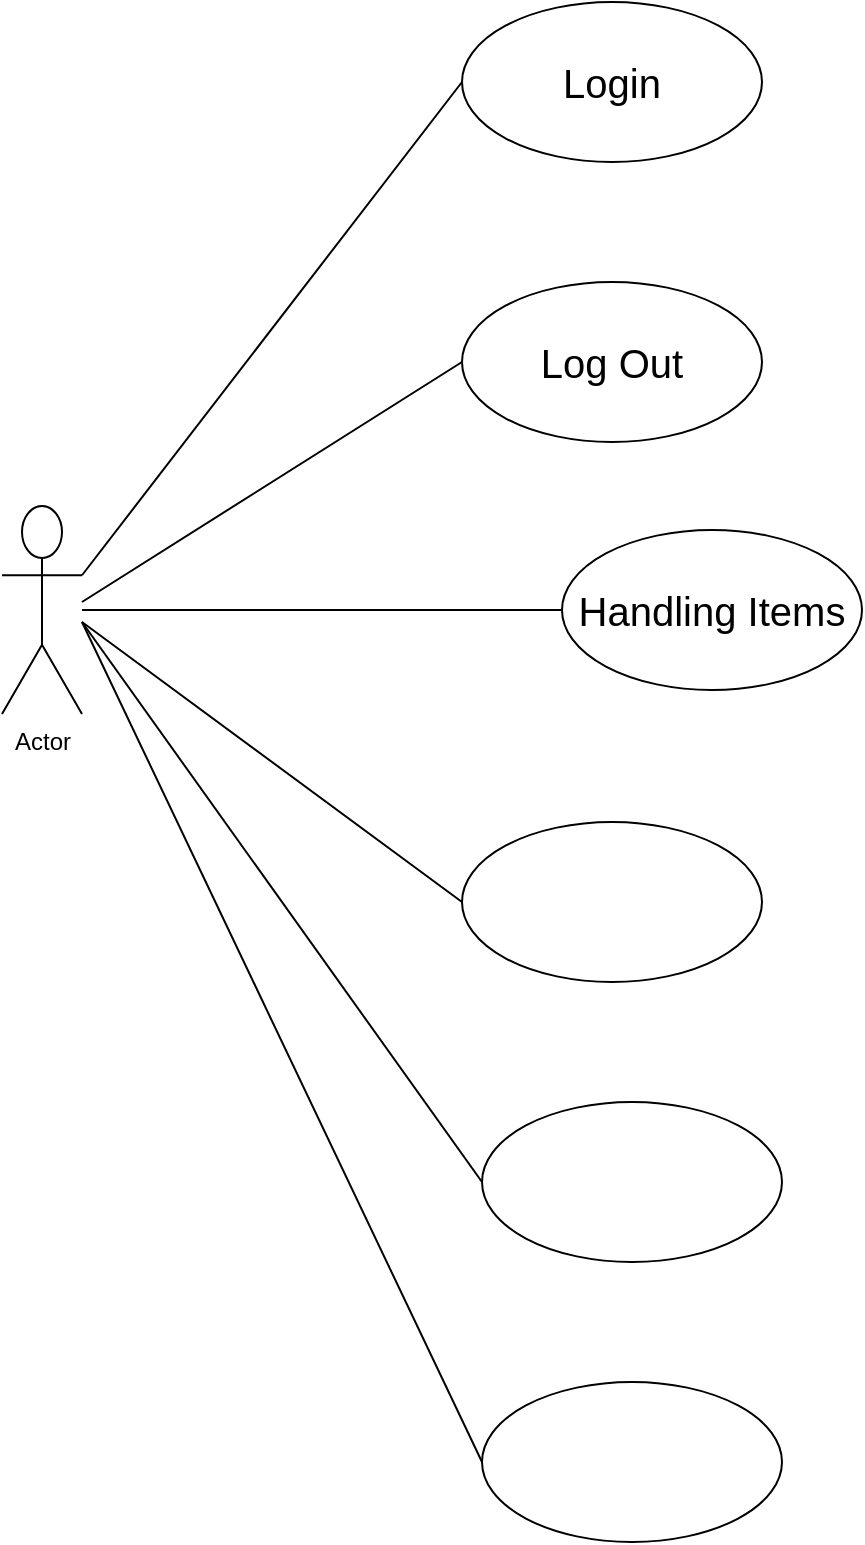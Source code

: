 <mxfile version="22.1.1" type="device" pages="3">
  <diagram name="Page-1" id="sWkNt8xTOz-V2ZFagfRw">
    <mxGraphModel dx="3500" dy="1887" grid="1" gridSize="10" guides="1" tooltips="1" connect="1" arrows="1" fold="1" page="1" pageScale="1" pageWidth="1169" pageHeight="827" math="0" shadow="0">
      <root>
        <mxCell id="0" />
        <mxCell id="1" parent="0" />
        <mxCell id="kLVQf-_Zq1IHpCd3HE1R-1" value="Login" style="ellipse;whiteSpace=wrap;html=1;fontSize=20;" vertex="1" parent="1">
          <mxGeometry x="270" y="110" width="150" height="80" as="geometry" />
        </mxCell>
        <mxCell id="kLVQf-_Zq1IHpCd3HE1R-2" value="Log Out" style="ellipse;whiteSpace=wrap;html=1;fontSize=20;" vertex="1" parent="1">
          <mxGeometry x="270" y="250" width="150" height="80" as="geometry" />
        </mxCell>
        <mxCell id="kLVQf-_Zq1IHpCd3HE1R-3" value="Handling Items" style="ellipse;whiteSpace=wrap;html=1;fontSize=20;" vertex="1" parent="1">
          <mxGeometry x="320" y="374" width="150" height="80" as="geometry" />
        </mxCell>
        <mxCell id="kLVQf-_Zq1IHpCd3HE1R-4" value="" style="ellipse;whiteSpace=wrap;html=1;" vertex="1" parent="1">
          <mxGeometry x="270" y="520" width="150" height="80" as="geometry" />
        </mxCell>
        <mxCell id="kLVQf-_Zq1IHpCd3HE1R-5" value="" style="ellipse;whiteSpace=wrap;html=1;" vertex="1" parent="1">
          <mxGeometry x="280" y="660" width="150" height="80" as="geometry" />
        </mxCell>
        <mxCell id="kLVQf-_Zq1IHpCd3HE1R-6" value="Actor" style="shape=umlActor;verticalLabelPosition=bottom;verticalAlign=top;html=1;outlineConnect=0;" vertex="1" parent="1">
          <mxGeometry x="40" y="362" width="40" height="104" as="geometry" />
        </mxCell>
        <mxCell id="kLVQf-_Zq1IHpCd3HE1R-7" value="" style="endArrow=none;html=1;rounded=0;entryX=0;entryY=0.5;entryDx=0;entryDy=0;" edge="1" parent="1" target="kLVQf-_Zq1IHpCd3HE1R-2">
          <mxGeometry width="50" height="50" relative="1" as="geometry">
            <mxPoint x="80" y="410" as="sourcePoint" />
            <mxPoint x="150" y="330" as="targetPoint" />
          </mxGeometry>
        </mxCell>
        <mxCell id="kLVQf-_Zq1IHpCd3HE1R-8" value="" style="endArrow=none;html=1;rounded=0;entryX=0;entryY=0.5;entryDx=0;entryDy=0;" edge="1" parent="1" source="kLVQf-_Zq1IHpCd3HE1R-6" target="kLVQf-_Zq1IHpCd3HE1R-3">
          <mxGeometry width="50" height="50" relative="1" as="geometry">
            <mxPoint x="90" y="412" as="sourcePoint" />
            <mxPoint x="280" y="300" as="targetPoint" />
          </mxGeometry>
        </mxCell>
        <mxCell id="kLVQf-_Zq1IHpCd3HE1R-9" value="" style="endArrow=none;html=1;rounded=0;entryX=0;entryY=0.5;entryDx=0;entryDy=0;" edge="1" parent="1" target="kLVQf-_Zq1IHpCd3HE1R-4">
          <mxGeometry width="50" height="50" relative="1" as="geometry">
            <mxPoint x="80" y="420" as="sourcePoint" />
            <mxPoint x="280" y="430" as="targetPoint" />
          </mxGeometry>
        </mxCell>
        <mxCell id="kLVQf-_Zq1IHpCd3HE1R-10" value="" style="endArrow=none;html=1;rounded=0;entryX=0;entryY=0.5;entryDx=0;entryDy=0;" edge="1" parent="1" target="kLVQf-_Zq1IHpCd3HE1R-5">
          <mxGeometry width="50" height="50" relative="1" as="geometry">
            <mxPoint x="80" y="420" as="sourcePoint" />
            <mxPoint x="280" y="570" as="targetPoint" />
          </mxGeometry>
        </mxCell>
        <mxCell id="kLVQf-_Zq1IHpCd3HE1R-11" value="" style="ellipse;whiteSpace=wrap;html=1;" vertex="1" parent="1">
          <mxGeometry x="280" y="800" width="150" height="80" as="geometry" />
        </mxCell>
        <mxCell id="kLVQf-_Zq1IHpCd3HE1R-12" value="" style="endArrow=none;html=1;rounded=0;entryX=0;entryY=0.5;entryDx=0;entryDy=0;" edge="1" parent="1" target="kLVQf-_Zq1IHpCd3HE1R-11">
          <mxGeometry width="50" height="50" relative="1" as="geometry">
            <mxPoint x="80" y="420" as="sourcePoint" />
            <mxPoint x="290" y="710" as="targetPoint" />
          </mxGeometry>
        </mxCell>
        <mxCell id="kLVQf-_Zq1IHpCd3HE1R-13" value="" style="endArrow=none;html=1;rounded=0;entryX=0;entryY=0.5;entryDx=0;entryDy=0;exitX=1;exitY=0.333;exitDx=0;exitDy=0;exitPerimeter=0;" edge="1" parent="1" source="kLVQf-_Zq1IHpCd3HE1R-6" target="kLVQf-_Zq1IHpCd3HE1R-1">
          <mxGeometry width="50" height="50" relative="1" as="geometry">
            <mxPoint x="90" y="420" as="sourcePoint" />
            <mxPoint x="280" y="300" as="targetPoint" />
          </mxGeometry>
        </mxCell>
      </root>
    </mxGraphModel>
  </diagram>
  <diagram id="O9M_Zxv6F3ekBnj9Kq5N" name="Page-2">
    <mxGraphModel dx="1500" dy="809" grid="1" gridSize="10" guides="1" tooltips="1" connect="1" arrows="1" fold="1" page="1" pageScale="1" pageWidth="1169" pageHeight="827" math="0" shadow="0">
      <root>
        <mxCell id="0" />
        <mxCell id="1" parent="0" />
      </root>
    </mxGraphModel>
  </diagram>
  <diagram id="cStWDtZZ28ROeFB7mi0O" name="Page-3">
    <mxGraphModel dx="1050" dy="566" grid="1" gridSize="10" guides="1" tooltips="1" connect="1" arrows="1" fold="1" page="1" pageScale="1" pageWidth="1169" pageHeight="827" math="0" shadow="0">
      <root>
        <mxCell id="0" />
        <mxCell id="1" parent="0" />
      </root>
    </mxGraphModel>
  </diagram>
</mxfile>
